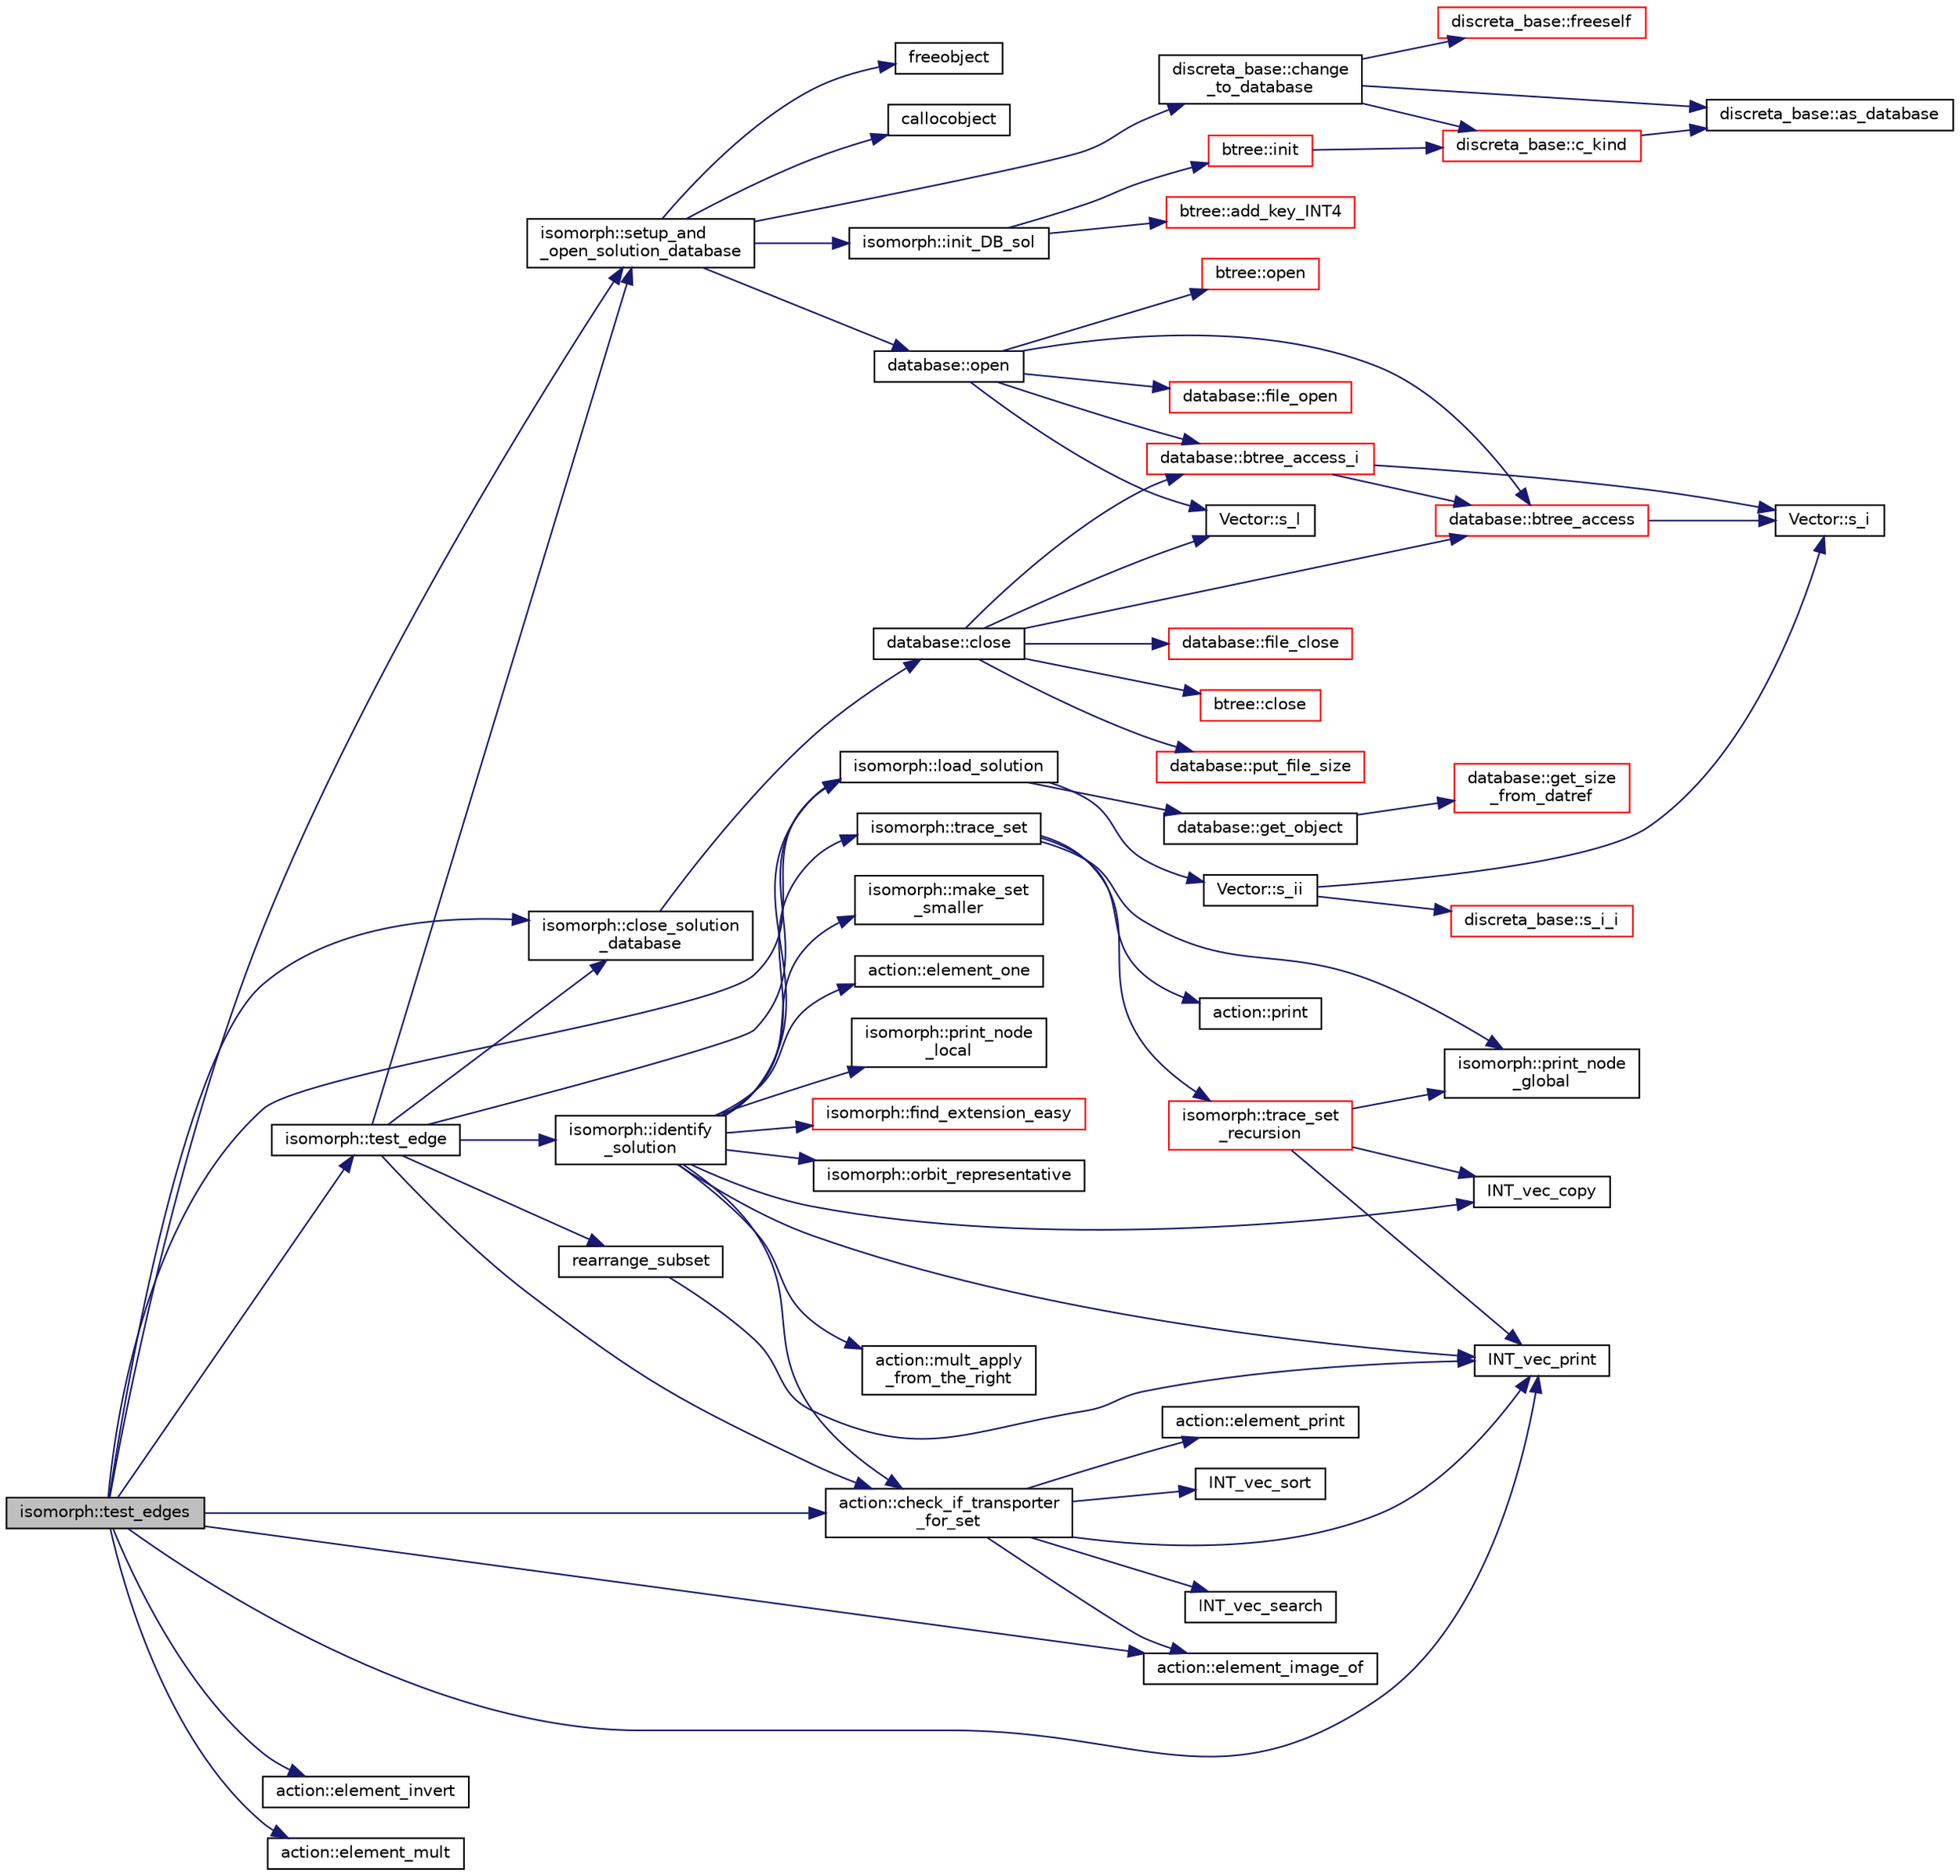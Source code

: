 digraph "isomorph::test_edges"
{
  edge [fontname="Helvetica",fontsize="10",labelfontname="Helvetica",labelfontsize="10"];
  node [fontname="Helvetica",fontsize="10",shape=record];
  rankdir="LR";
  Node13578 [label="isomorph::test_edges",height=0.2,width=0.4,color="black", fillcolor="grey75", style="filled", fontcolor="black"];
  Node13578 -> Node13579 [color="midnightblue",fontsize="10",style="solid",fontname="Helvetica"];
  Node13579 [label="isomorph::test_edge",height=0.2,width=0.4,color="black", fillcolor="white", style="filled",URL="$d3/d5f/classisomorph.html#a591165fa287477b480f5b7081198ba46"];
  Node13579 -> Node13580 [color="midnightblue",fontsize="10",style="solid",fontname="Helvetica"];
  Node13580 [label="isomorph::setup_and\l_open_solution_database",height=0.2,width=0.4,color="black", fillcolor="white", style="filled",URL="$d3/d5f/classisomorph.html#a31846d3ae261a9c2dc089fb87710ce5c"];
  Node13580 -> Node13581 [color="midnightblue",fontsize="10",style="solid",fontname="Helvetica"];
  Node13581 [label="freeobject",height=0.2,width=0.4,color="black", fillcolor="white", style="filled",URL="$d9/d60/discreta_8h.html#a3bd8a0c7f8d0451709f6e310536ff2ae"];
  Node13580 -> Node13582 [color="midnightblue",fontsize="10",style="solid",fontname="Helvetica"];
  Node13582 [label="callocobject",height=0.2,width=0.4,color="black", fillcolor="white", style="filled",URL="$d9/d60/discreta_8h.html#a8bbcb8338d159223714097d10e94364d"];
  Node13580 -> Node13583 [color="midnightblue",fontsize="10",style="solid",fontname="Helvetica"];
  Node13583 [label="discreta_base::change\l_to_database",height=0.2,width=0.4,color="black", fillcolor="white", style="filled",URL="$d7/d71/classdiscreta__base.html#a9187fb1e0526e3d327b78bb19475ae40"];
  Node13583 -> Node13584 [color="midnightblue",fontsize="10",style="solid",fontname="Helvetica"];
  Node13584 [label="discreta_base::freeself",height=0.2,width=0.4,color="red", fillcolor="white", style="filled",URL="$d7/d71/classdiscreta__base.html#a9a3c9501a562293b5667c11b9174d6e5"];
  Node13583 -> Node13632 [color="midnightblue",fontsize="10",style="solid",fontname="Helvetica"];
  Node13632 [label="discreta_base::c_kind",height=0.2,width=0.4,color="red", fillcolor="white", style="filled",URL="$d7/d71/classdiscreta__base.html#adc2ff61589c2d083688e7a43f333cb62"];
  Node13632 -> Node13624 [color="midnightblue",fontsize="10",style="solid",fontname="Helvetica"];
  Node13624 [label="discreta_base::as_database",height=0.2,width=0.4,color="black", fillcolor="white", style="filled",URL="$d7/d71/classdiscreta__base.html#ab055d39d58210a2b03ba3d33703b09a9"];
  Node13583 -> Node13624 [color="midnightblue",fontsize="10",style="solid",fontname="Helvetica"];
  Node13580 -> Node13655 [color="midnightblue",fontsize="10",style="solid",fontname="Helvetica"];
  Node13655 [label="isomorph::init_DB_sol",height=0.2,width=0.4,color="black", fillcolor="white", style="filled",URL="$d3/d5f/classisomorph.html#afd8d8a546fa9a7bc6f211b216e291039"];
  Node13655 -> Node13656 [color="midnightblue",fontsize="10",style="solid",fontname="Helvetica"];
  Node13656 [label="btree::init",height=0.2,width=0.4,color="red", fillcolor="white", style="filled",URL="$dd/db0/classbtree.html#a3c88706e9886f1f9bc142b511aeab642"];
  Node13656 -> Node13632 [color="midnightblue",fontsize="10",style="solid",fontname="Helvetica"];
  Node13655 -> Node13678 [color="midnightblue",fontsize="10",style="solid",fontname="Helvetica"];
  Node13678 [label="btree::add_key_INT4",height=0.2,width=0.4,color="red", fillcolor="white", style="filled",URL="$dd/db0/classbtree.html#a4c42710e5f8cb4e3991d591fe2ae6f42"];
  Node13580 -> Node13693 [color="midnightblue",fontsize="10",style="solid",fontname="Helvetica"];
  Node13693 [label="database::open",height=0.2,width=0.4,color="black", fillcolor="white", style="filled",URL="$db/d72/classdatabase.html#a65e8eccf98ecab4d55fb25bacaae6a19"];
  Node13693 -> Node13694 [color="midnightblue",fontsize="10",style="solid",fontname="Helvetica"];
  Node13694 [label="database::file_open",height=0.2,width=0.4,color="red", fillcolor="white", style="filled",URL="$db/d72/classdatabase.html#a33494febd887d058f862ef6001d4a044"];
  Node13693 -> Node13704 [color="midnightblue",fontsize="10",style="solid",fontname="Helvetica"];
  Node13704 [label="database::btree_access",height=0.2,width=0.4,color="red", fillcolor="white", style="filled",URL="$db/d72/classdatabase.html#a30109ba5488b06111439f887fc1ac499"];
  Node13704 -> Node13649 [color="midnightblue",fontsize="10",style="solid",fontname="Helvetica"];
  Node13649 [label="Vector::s_i",height=0.2,width=0.4,color="black", fillcolor="white", style="filled",URL="$d5/db2/class_vector.html#a1c4fe1752523df8119f70dd550244871"];
  Node13693 -> Node13689 [color="midnightblue",fontsize="10",style="solid",fontname="Helvetica"];
  Node13689 [label="Vector::s_l",height=0.2,width=0.4,color="black", fillcolor="white", style="filled",URL="$d5/db2/class_vector.html#ad2dc082288f858d22a528832289e0704"];
  Node13693 -> Node13705 [color="midnightblue",fontsize="10",style="solid",fontname="Helvetica"];
  Node13705 [label="database::btree_access_i",height=0.2,width=0.4,color="red", fillcolor="white", style="filled",URL="$db/d72/classdatabase.html#a215047d1b32b8bd54f91a7bdca168eee"];
  Node13705 -> Node13704 [color="midnightblue",fontsize="10",style="solid",fontname="Helvetica"];
  Node13705 -> Node13649 [color="midnightblue",fontsize="10",style="solid",fontname="Helvetica"];
  Node13693 -> Node13706 [color="midnightblue",fontsize="10",style="solid",fontname="Helvetica"];
  Node13706 [label="btree::open",height=0.2,width=0.4,color="red", fillcolor="white", style="filled",URL="$dd/db0/classbtree.html#a3e718949f1be6057839463292a60297a"];
  Node13579 -> Node13714 [color="midnightblue",fontsize="10",style="solid",fontname="Helvetica"];
  Node13714 [label="isomorph::load_solution",height=0.2,width=0.4,color="black", fillcolor="white", style="filled",URL="$d3/d5f/classisomorph.html#a18df8e5d8ba2c2fe7c6d59a2d42768a5"];
  Node13714 -> Node13715 [color="midnightblue",fontsize="10",style="solid",fontname="Helvetica"];
  Node13715 [label="database::get_object",height=0.2,width=0.4,color="black", fillcolor="white", style="filled",URL="$db/d72/classdatabase.html#a2f58ec1301addabc2fb6544038e108c6"];
  Node13715 -> Node13716 [color="midnightblue",fontsize="10",style="solid",fontname="Helvetica"];
  Node13716 [label="database::get_size\l_from_datref",height=0.2,width=0.4,color="red", fillcolor="white", style="filled",URL="$db/d72/classdatabase.html#ae71e4c19b07a2d67682fbd4b069e9a7e"];
  Node13714 -> Node13719 [color="midnightblue",fontsize="10",style="solid",fontname="Helvetica"];
  Node13719 [label="Vector::s_ii",height=0.2,width=0.4,color="black", fillcolor="white", style="filled",URL="$d5/db2/class_vector.html#a75d4942cc7b9794717b4846c10520db8"];
  Node13719 -> Node13649 [color="midnightblue",fontsize="10",style="solid",fontname="Helvetica"];
  Node13719 -> Node13720 [color="midnightblue",fontsize="10",style="solid",fontname="Helvetica"];
  Node13720 [label="discreta_base::s_i_i",height=0.2,width=0.4,color="red", fillcolor="white", style="filled",URL="$d7/d71/classdiscreta__base.html#aadb92c01fbe69b3034b0214b33fbc735"];
  Node13579 -> Node13721 [color="midnightblue",fontsize="10",style="solid",fontname="Helvetica"];
  Node13721 [label="rearrange_subset",height=0.2,width=0.4,color="black", fillcolor="white", style="filled",URL="$d5/de2/foundations_2data__structures_2data__structures_8h.html#a523610ec4b589b62fcd862f7dd2392a8"];
  Node13721 -> Node13722 [color="midnightblue",fontsize="10",style="solid",fontname="Helvetica"];
  Node13722 [label="INT_vec_print",height=0.2,width=0.4,color="black", fillcolor="white", style="filled",URL="$df/dbf/sajeeb_8_c.html#a79a5901af0b47dd0d694109543c027fe"];
  Node13579 -> Node13723 [color="midnightblue",fontsize="10",style="solid",fontname="Helvetica"];
  Node13723 [label="isomorph::identify\l_solution",height=0.2,width=0.4,color="black", fillcolor="white", style="filled",URL="$d3/d5f/classisomorph.html#abc63d2e561a6209e32c47d8486c9a67e"];
  Node13723 -> Node13724 [color="midnightblue",fontsize="10",style="solid",fontname="Helvetica"];
  Node13724 [label="INT_vec_copy",height=0.2,width=0.4,color="black", fillcolor="white", style="filled",URL="$df/dbf/sajeeb_8_c.html#ac2d875e27e009af6ec04d17254d11075"];
  Node13723 -> Node13725 [color="midnightblue",fontsize="10",style="solid",fontname="Helvetica"];
  Node13725 [label="action::element_one",height=0.2,width=0.4,color="black", fillcolor="white", style="filled",URL="$d2/d86/classaction.html#a780a105daf04d6d1fe7e2f63b3c88e3b"];
  Node13723 -> Node13726 [color="midnightblue",fontsize="10",style="solid",fontname="Helvetica"];
  Node13726 [label="isomorph::trace_set",height=0.2,width=0.4,color="black", fillcolor="white", style="filled",URL="$d3/d5f/classisomorph.html#ab7bbf8af4ad4d1c7bcbbd190ee2ce6a6"];
  Node13726 -> Node13727 [color="midnightblue",fontsize="10",style="solid",fontname="Helvetica"];
  Node13727 [label="isomorph::trace_set\l_recursion",height=0.2,width=0.4,color="red", fillcolor="white", style="filled",URL="$d3/d5f/classisomorph.html#a8ef29320b04d7ca09212706e47b013b9"];
  Node13727 -> Node13728 [color="midnightblue",fontsize="10",style="solid",fontname="Helvetica"];
  Node13728 [label="isomorph::print_node\l_global",height=0.2,width=0.4,color="black", fillcolor="white", style="filled",URL="$d3/d5f/classisomorph.html#ac62bed8edc25b5b50cc4f275f94c8470"];
  Node13727 -> Node13724 [color="midnightblue",fontsize="10",style="solid",fontname="Helvetica"];
  Node13727 -> Node13722 [color="midnightblue",fontsize="10",style="solid",fontname="Helvetica"];
  Node13726 -> Node13728 [color="midnightblue",fontsize="10",style="solid",fontname="Helvetica"];
  Node13726 -> Node13770 [color="midnightblue",fontsize="10",style="solid",fontname="Helvetica"];
  Node13770 [label="action::print",height=0.2,width=0.4,color="black", fillcolor="white", style="filled",URL="$d2/d86/classaction.html#ae4159079fcf493e0e110c2114cc0a52d"];
  Node13723 -> Node13771 [color="midnightblue",fontsize="10",style="solid",fontname="Helvetica"];
  Node13771 [label="isomorph::print_node\l_local",height=0.2,width=0.4,color="black", fillcolor="white", style="filled",URL="$d3/d5f/classisomorph.html#a0c0aa4acce86bf0b479a216a3afdabcc"];
  Node13723 -> Node13772 [color="midnightblue",fontsize="10",style="solid",fontname="Helvetica"];
  Node13772 [label="isomorph::find_extension_easy",height=0.2,width=0.4,color="red", fillcolor="white", style="filled",URL="$d3/d5f/classisomorph.html#a2861ed73bff2090e2c2a97e263258134"];
  Node13723 -> Node13791 [color="midnightblue",fontsize="10",style="solid",fontname="Helvetica"];
  Node13791 [label="isomorph::orbit_representative",height=0.2,width=0.4,color="black", fillcolor="white", style="filled",URL="$d3/d5f/classisomorph.html#acdfd35e2cb33942945e10dedeb4a210f"];
  Node13723 -> Node13792 [color="midnightblue",fontsize="10",style="solid",fontname="Helvetica"];
  Node13792 [label="action::mult_apply\l_from_the_right",height=0.2,width=0.4,color="black", fillcolor="white", style="filled",URL="$d2/d86/classaction.html#a00d1b49d2550d6a4cec42543076aac5b"];
  Node13723 -> Node13793 [color="midnightblue",fontsize="10",style="solid",fontname="Helvetica"];
  Node13793 [label="isomorph::make_set\l_smaller",height=0.2,width=0.4,color="black", fillcolor="white", style="filled",URL="$d3/d5f/classisomorph.html#abd12747ffc397ec1d04907f9f1c4b4be"];
  Node13723 -> Node13714 [color="midnightblue",fontsize="10",style="solid",fontname="Helvetica"];
  Node13723 -> Node13794 [color="midnightblue",fontsize="10",style="solid",fontname="Helvetica"];
  Node13794 [label="action::check_if_transporter\l_for_set",height=0.2,width=0.4,color="black", fillcolor="white", style="filled",URL="$d2/d86/classaction.html#a84f3aaa00cbc09fb93f131b16d1fd290"];
  Node13794 -> Node13722 [color="midnightblue",fontsize="10",style="solid",fontname="Helvetica"];
  Node13794 -> Node13730 [color="midnightblue",fontsize="10",style="solid",fontname="Helvetica"];
  Node13730 [label="action::element_print",height=0.2,width=0.4,color="black", fillcolor="white", style="filled",URL="$d2/d86/classaction.html#ae38c3ef3c1125213733d63c6fc3c40cd"];
  Node13794 -> Node13795 [color="midnightblue",fontsize="10",style="solid",fontname="Helvetica"];
  Node13795 [label="INT_vec_sort",height=0.2,width=0.4,color="black", fillcolor="white", style="filled",URL="$d5/de2/foundations_2data__structures_2data__structures_8h.html#a877cf6c0867f8a8e7c199476e640eca5"];
  Node13794 -> Node13731 [color="midnightblue",fontsize="10",style="solid",fontname="Helvetica"];
  Node13731 [label="action::element_image_of",height=0.2,width=0.4,color="black", fillcolor="white", style="filled",URL="$d2/d86/classaction.html#ae09559d4537a048fc860f8a74a31393d"];
  Node13794 -> Node13796 [color="midnightblue",fontsize="10",style="solid",fontname="Helvetica"];
  Node13796 [label="INT_vec_search",height=0.2,width=0.4,color="black", fillcolor="white", style="filled",URL="$d5/de2/foundations_2data__structures_2data__structures_8h.html#ad103ef2316a1f671bdb68fd9cd9ba945"];
  Node13723 -> Node13722 [color="midnightblue",fontsize="10",style="solid",fontname="Helvetica"];
  Node13579 -> Node13794 [color="midnightblue",fontsize="10",style="solid",fontname="Helvetica"];
  Node13579 -> Node13797 [color="midnightblue",fontsize="10",style="solid",fontname="Helvetica"];
  Node13797 [label="isomorph::close_solution\l_database",height=0.2,width=0.4,color="black", fillcolor="white", style="filled",URL="$d3/d5f/classisomorph.html#a4219716e51f60288361e06dd0e91810b"];
  Node13797 -> Node13798 [color="midnightblue",fontsize="10",style="solid",fontname="Helvetica"];
  Node13798 [label="database::close",height=0.2,width=0.4,color="black", fillcolor="white", style="filled",URL="$db/d72/classdatabase.html#acdc74d15f711cab1c165989723d45caf"];
  Node13798 -> Node13799 [color="midnightblue",fontsize="10",style="solid",fontname="Helvetica"];
  Node13799 [label="database::put_file_size",height=0.2,width=0.4,color="red", fillcolor="white", style="filled",URL="$db/d72/classdatabase.html#a3490df2b9feac3d2cfab8a5d00033ab4"];
  Node13798 -> Node13801 [color="midnightblue",fontsize="10",style="solid",fontname="Helvetica"];
  Node13801 [label="database::file_close",height=0.2,width=0.4,color="red", fillcolor="white", style="filled",URL="$db/d72/classdatabase.html#a2c40bcffaf69fb166b6ac1bafee50baf"];
  Node13798 -> Node13704 [color="midnightblue",fontsize="10",style="solid",fontname="Helvetica"];
  Node13798 -> Node13689 [color="midnightblue",fontsize="10",style="solid",fontname="Helvetica"];
  Node13798 -> Node13705 [color="midnightblue",fontsize="10",style="solid",fontname="Helvetica"];
  Node13798 -> Node13802 [color="midnightblue",fontsize="10",style="solid",fontname="Helvetica"];
  Node13802 [label="btree::close",height=0.2,width=0.4,color="red", fillcolor="white", style="filled",URL="$dd/db0/classbtree.html#acdd59b8696e09dc1c76356902fb35cbd"];
  Node13578 -> Node13808 [color="midnightblue",fontsize="10",style="solid",fontname="Helvetica"];
  Node13808 [label="action::element_invert",height=0.2,width=0.4,color="black", fillcolor="white", style="filled",URL="$d2/d86/classaction.html#aa4bd01e338497714586636751fcef436"];
  Node13578 -> Node13732 [color="midnightblue",fontsize="10",style="solid",fontname="Helvetica"];
  Node13732 [label="action::element_mult",height=0.2,width=0.4,color="black", fillcolor="white", style="filled",URL="$d2/d86/classaction.html#ae9e36b2cae1f0f7bd7144097fa9a34b3"];
  Node13578 -> Node13580 [color="midnightblue",fontsize="10",style="solid",fontname="Helvetica"];
  Node13578 -> Node13714 [color="midnightblue",fontsize="10",style="solid",fontname="Helvetica"];
  Node13578 -> Node13797 [color="midnightblue",fontsize="10",style="solid",fontname="Helvetica"];
  Node13578 -> Node13794 [color="midnightblue",fontsize="10",style="solid",fontname="Helvetica"];
  Node13578 -> Node13731 [color="midnightblue",fontsize="10",style="solid",fontname="Helvetica"];
  Node13578 -> Node13722 [color="midnightblue",fontsize="10",style="solid",fontname="Helvetica"];
}
